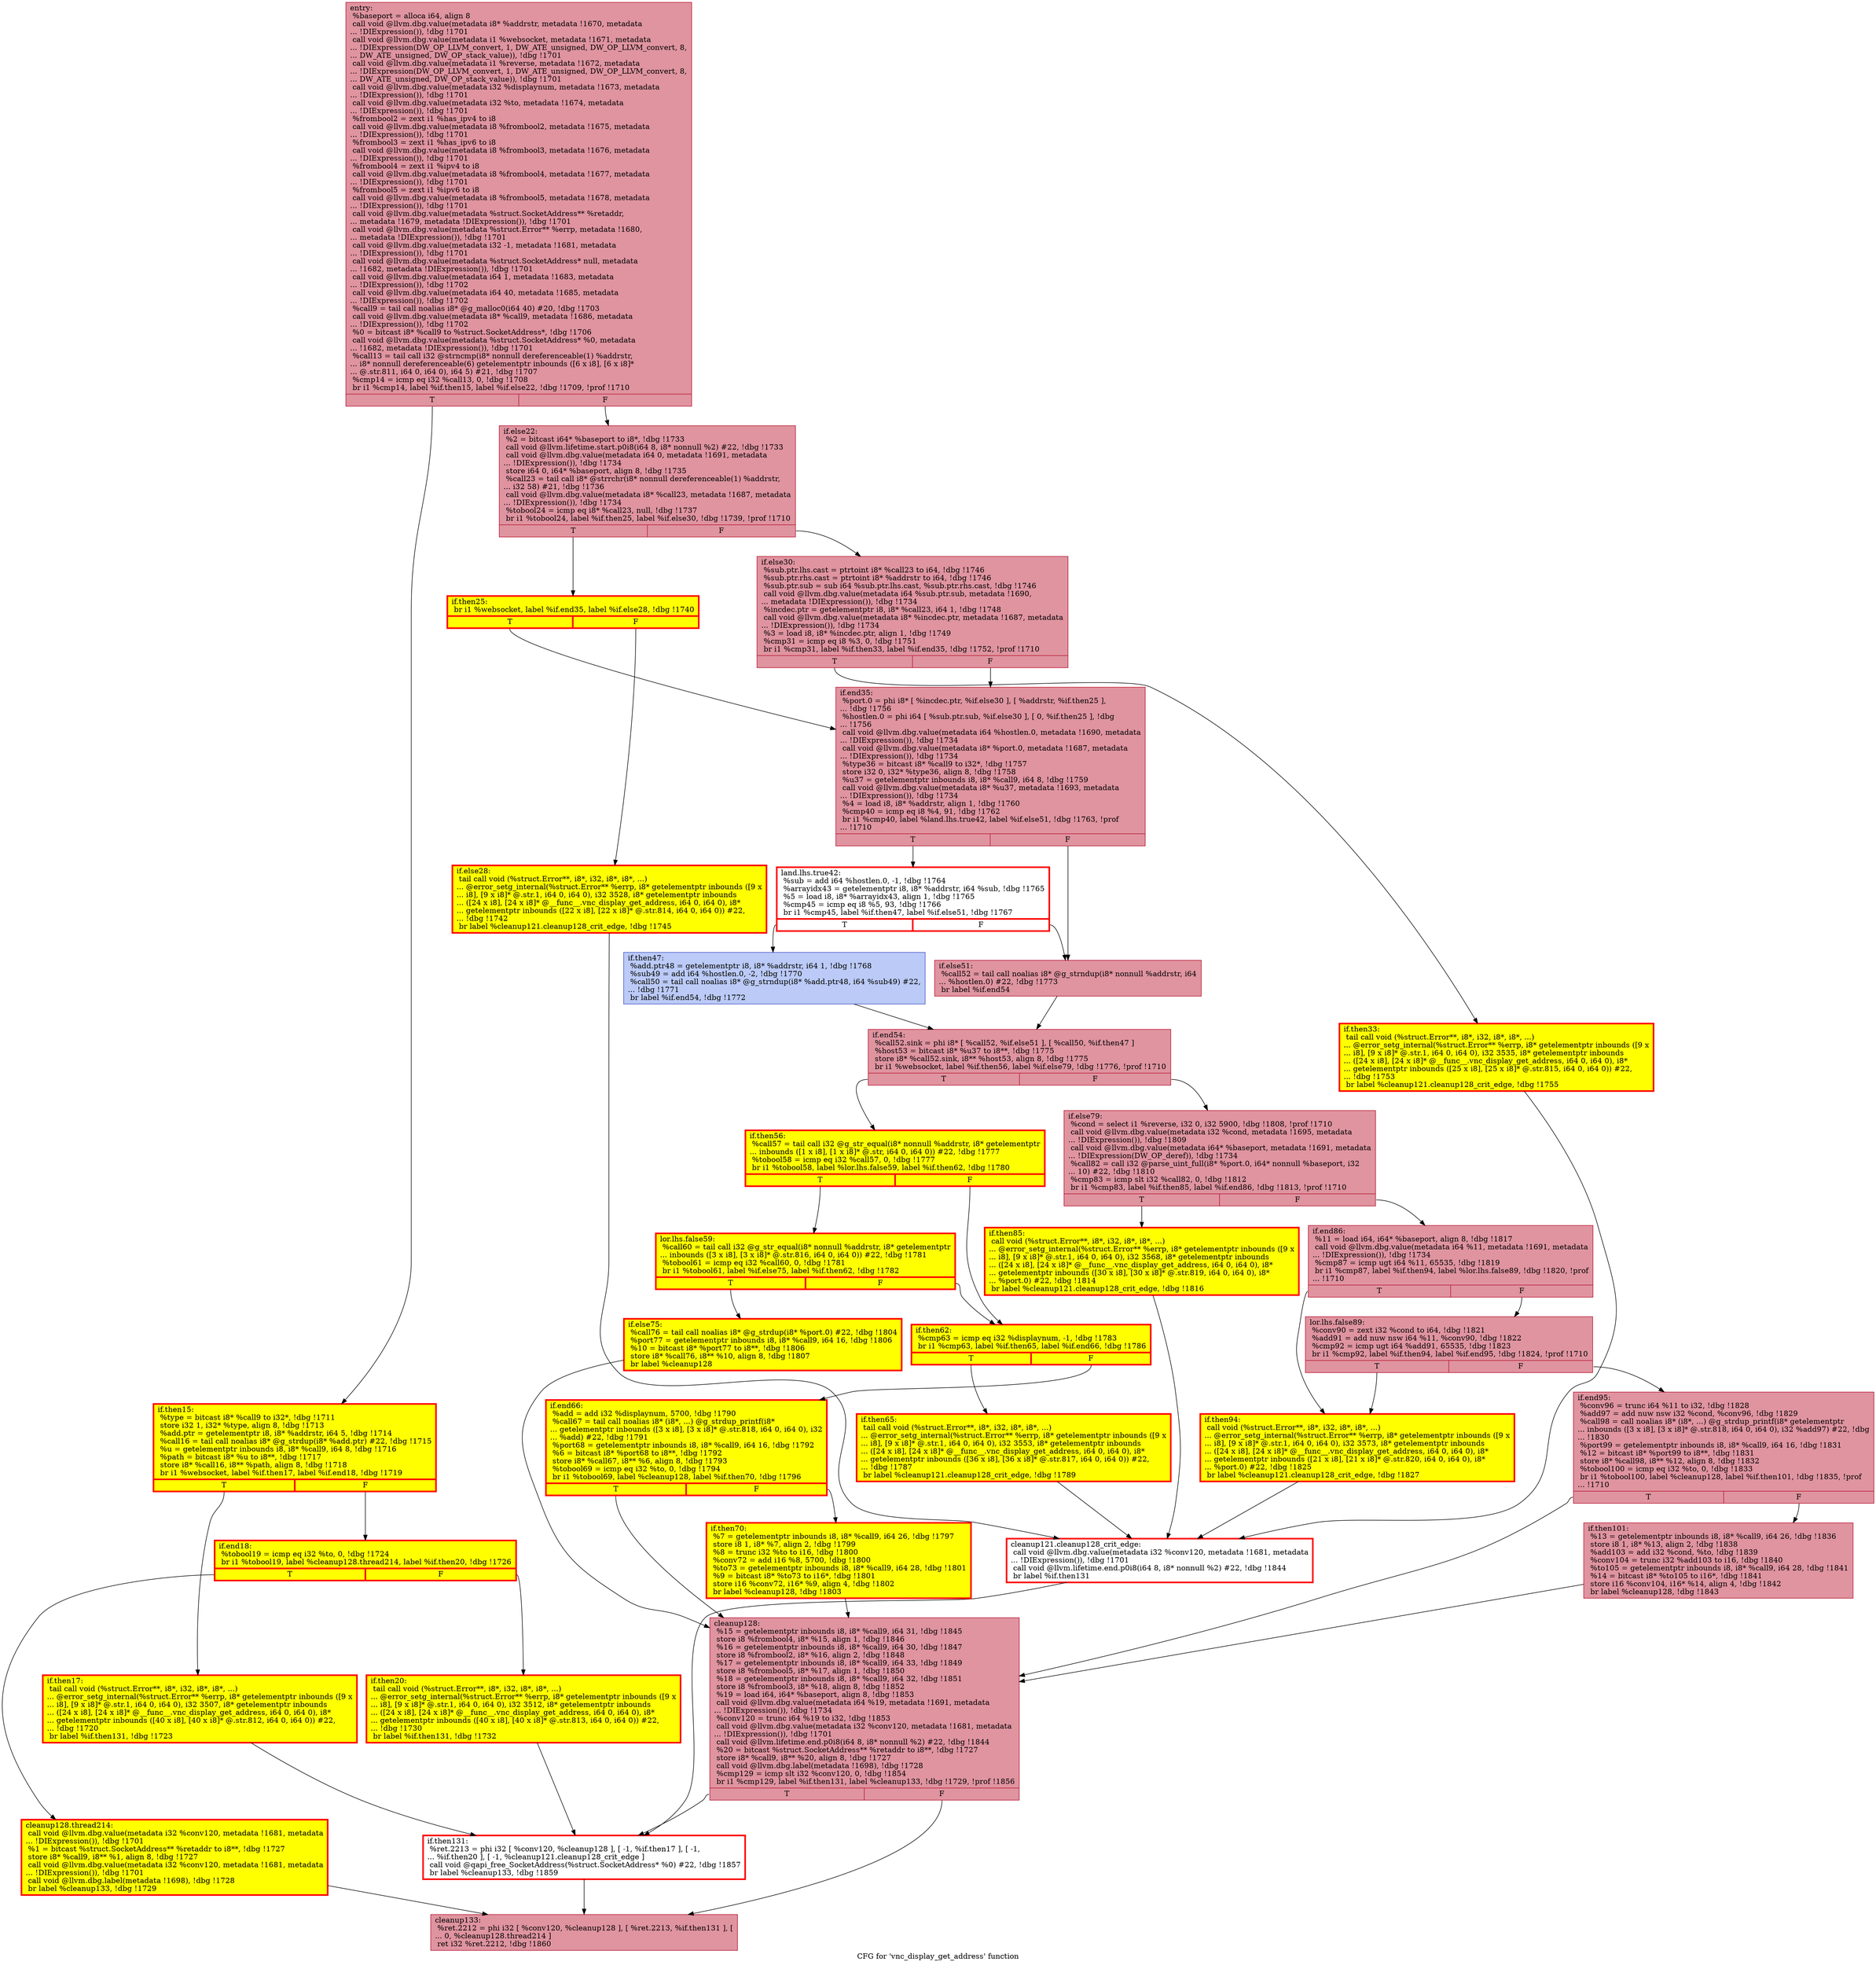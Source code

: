 digraph "CFG for 'vnc_display_get_address' function" {
	label="CFG for 'vnc_display_get_address' function";

	Node0x556a56cf8f30 [shape=record,color="#b70d28ff", style=filled, fillcolor="#b70d2870",label="{entry:\l  %baseport = alloca i64, align 8\l  call void @llvm.dbg.value(metadata i8* %addrstr, metadata !1670, metadata\l... !DIExpression()), !dbg !1701\l  call void @llvm.dbg.value(metadata i1 %websocket, metadata !1671, metadata\l... !DIExpression(DW_OP_LLVM_convert, 1, DW_ATE_unsigned, DW_OP_LLVM_convert, 8,\l... DW_ATE_unsigned, DW_OP_stack_value)), !dbg !1701\l  call void @llvm.dbg.value(metadata i1 %reverse, metadata !1672, metadata\l... !DIExpression(DW_OP_LLVM_convert, 1, DW_ATE_unsigned, DW_OP_LLVM_convert, 8,\l... DW_ATE_unsigned, DW_OP_stack_value)), !dbg !1701\l  call void @llvm.dbg.value(metadata i32 %displaynum, metadata !1673, metadata\l... !DIExpression()), !dbg !1701\l  call void @llvm.dbg.value(metadata i32 %to, metadata !1674, metadata\l... !DIExpression()), !dbg !1701\l  %frombool2 = zext i1 %has_ipv4 to i8\l  call void @llvm.dbg.value(metadata i8 %frombool2, metadata !1675, metadata\l... !DIExpression()), !dbg !1701\l  %frombool3 = zext i1 %has_ipv6 to i8\l  call void @llvm.dbg.value(metadata i8 %frombool3, metadata !1676, metadata\l... !DIExpression()), !dbg !1701\l  %frombool4 = zext i1 %ipv4 to i8\l  call void @llvm.dbg.value(metadata i8 %frombool4, metadata !1677, metadata\l... !DIExpression()), !dbg !1701\l  %frombool5 = zext i1 %ipv6 to i8\l  call void @llvm.dbg.value(metadata i8 %frombool5, metadata !1678, metadata\l... !DIExpression()), !dbg !1701\l  call void @llvm.dbg.value(metadata %struct.SocketAddress** %retaddr,\l... metadata !1679, metadata !DIExpression()), !dbg !1701\l  call void @llvm.dbg.value(metadata %struct.Error** %errp, metadata !1680,\l... metadata !DIExpression()), !dbg !1701\l  call void @llvm.dbg.value(metadata i32 -1, metadata !1681, metadata\l... !DIExpression()), !dbg !1701\l  call void @llvm.dbg.value(metadata %struct.SocketAddress* null, metadata\l... !1682, metadata !DIExpression()), !dbg !1701\l  call void @llvm.dbg.value(metadata i64 1, metadata !1683, metadata\l... !DIExpression()), !dbg !1702\l  call void @llvm.dbg.value(metadata i64 40, metadata !1685, metadata\l... !DIExpression()), !dbg !1702\l  %call9 = tail call noalias i8* @g_malloc0(i64 40) #20, !dbg !1703\l  call void @llvm.dbg.value(metadata i8* %call9, metadata !1686, metadata\l... !DIExpression()), !dbg !1702\l  %0 = bitcast i8* %call9 to %struct.SocketAddress*, !dbg !1706\l  call void @llvm.dbg.value(metadata %struct.SocketAddress* %0, metadata\l... !1682, metadata !DIExpression()), !dbg !1701\l  %call13 = tail call i32 @strncmp(i8* nonnull dereferenceable(1) %addrstr,\l... i8* nonnull dereferenceable(6) getelementptr inbounds ([6 x i8], [6 x i8]*\l... @.str.811, i64 0, i64 0), i64 5) #21, !dbg !1707\l  %cmp14 = icmp eq i32 %call13, 0, !dbg !1708\l  br i1 %cmp14, label %if.then15, label %if.else22, !dbg !1709, !prof !1710\l|{<s0>T|<s1>F}}"];
	Node0x556a56cf8f30:s0 -> Node0x556a56d257a0;
	Node0x556a56cf8f30:s1 -> Node0x556a56d25880;
	Node0x556a56d257a0 [shape=record,penwidth=3.0, style="filled", color="red", fillcolor="yellow",label="{if.then15:                                        \l  %type = bitcast i8* %call9 to i32*, !dbg !1711\l  store i32 1, i32* %type, align 8, !dbg !1713\l  %add.ptr = getelementptr i8, i8* %addrstr, i64 5, !dbg !1714\l  %call16 = tail call noalias i8* @g_strdup(i8* %add.ptr) #22, !dbg !1715\l  %u = getelementptr inbounds i8, i8* %call9, i64 8, !dbg !1716\l  %path = bitcast i8* %u to i8**, !dbg !1717\l  store i8* %call16, i8** %path, align 8, !dbg !1718\l  br i1 %websocket, label %if.then17, label %if.end18, !dbg !1719\l|{<s0>T|<s1>F}}"];
	Node0x556a56d257a0:s0 -> Node0x556a56d26e30;
	Node0x556a56d257a0:s1 -> Node0x556a56d26ea0;
	Node0x556a56d26e30 [shape=record,penwidth=3.0, style="filled", color="red", fillcolor="yellow",label="{if.then17:                                        \l  tail call void (%struct.Error**, i8*, i32, i8*, i8*, ...)\l... @error_setg_internal(%struct.Error** %errp, i8* getelementptr inbounds ([9 x\l... i8], [9 x i8]* @.str.1, i64 0, i64 0), i32 3507, i8* getelementptr inbounds\l... ([24 x i8], [24 x i8]* @__func__.vnc_display_get_address, i64 0, i64 0), i8*\l... getelementptr inbounds ([40 x i8], [40 x i8]* @.str.812, i64 0, i64 0)) #22,\l... !dbg !1720\l  br label %if.then131, !dbg !1723\l}"];
	Node0x556a56d26e30 -> Node0x556a56a3fdf0;
	Node0x556a56d26ea0 [shape=record,penwidth=3.0, style="filled", color="red", fillcolor="yellow",label="{if.end18:                                         \l  %tobool19 = icmp eq i32 %to, 0, !dbg !1724\l  br i1 %tobool19, label %cleanup128.thread214, label %if.then20, !dbg !1726\l|{<s0>T|<s1>F}}"];
	Node0x556a56d26ea0:s0 -> Node0x556a56d23e20;
	Node0x556a56d26ea0:s1 -> Node0x556a56d27e20;
	Node0x556a56d23e20 [shape=record,penwidth=3.0, style="filled", color="red", fillcolor="yellow",label="{cleanup128.thread214:                             \l  call void @llvm.dbg.value(metadata i32 %conv120, metadata !1681, metadata\l... !DIExpression()), !dbg !1701\l  %1 = bitcast %struct.SocketAddress** %retaddr to i8**, !dbg !1727\l  store i8* %call9, i8** %1, align 8, !dbg !1727\l  call void @llvm.dbg.value(metadata i32 %conv120, metadata !1681, metadata\l... !DIExpression()), !dbg !1701\l  call void @llvm.dbg.label(metadata !1698), !dbg !1728\l  br label %cleanup133, !dbg !1729\l}"];
	Node0x556a56d23e20 -> Node0x556a56a401c0;
	Node0x556a56d27e20 [shape=record,penwidth=3.0, style="filled", color="red", fillcolor="yellow",label="{if.then20:                                        \l  tail call void (%struct.Error**, i8*, i32, i8*, i8*, ...)\l... @error_setg_internal(%struct.Error** %errp, i8* getelementptr inbounds ([9 x\l... i8], [9 x i8]* @.str.1, i64 0, i64 0), i32 3512, i8* getelementptr inbounds\l... ([24 x i8], [24 x i8]* @__func__.vnc_display_get_address, i64 0, i64 0), i8*\l... getelementptr inbounds ([40 x i8], [40 x i8]* @.str.813, i64 0, i64 0)) #22,\l... !dbg !1730\l  br label %if.then131, !dbg !1732\l}"];
	Node0x556a56d27e20 -> Node0x556a56a3fdf0;
	Node0x556a56d25880 [shape=record,color="#b70d28ff", style=filled, fillcolor="#b70d2870",label="{if.else22:                                        \l  %2 = bitcast i64* %baseport to i8*, !dbg !1733\l  call void @llvm.lifetime.start.p0i8(i64 8, i8* nonnull %2) #22, !dbg !1733\l  call void @llvm.dbg.value(metadata i64 0, metadata !1691, metadata\l... !DIExpression()), !dbg !1734\l  store i64 0, i64* %baseport, align 8, !dbg !1735\l  %call23 = tail call i8* @strrchr(i8* nonnull dereferenceable(1) %addrstr,\l... i32 58) #21, !dbg !1736\l  call void @llvm.dbg.value(metadata i8* %call23, metadata !1687, metadata\l... !DIExpression()), !dbg !1734\l  %tobool24 = icmp eq i8* %call23, null, !dbg !1737\l  br i1 %tobool24, label %if.then25, label %if.else30, !dbg !1739, !prof !1710\l|{<s0>T|<s1>F}}"];
	Node0x556a56d25880:s0 -> Node0x556a56d2a260;
	Node0x556a56d25880:s1 -> Node0x556a56d2a300;
	Node0x556a56d2a260 [shape=record,penwidth=3.0, style="filled", color="red", fillcolor="yellow",label="{if.then25:                                        \l  br i1 %websocket, label %if.end35, label %if.else28, !dbg !1740\l|{<s0>T|<s1>F}}"];
	Node0x556a56d2a260:s0 -> Node0x556a56d2a2b0;
	Node0x556a56d2a260:s1 -> Node0x556a56d2a6f0;
	Node0x556a56d2a6f0 [shape=record,penwidth=3.0, style="filled", color="red", fillcolor="yellow",label="{if.else28:                                        \l  tail call void (%struct.Error**, i8*, i32, i8*, i8*, ...)\l... @error_setg_internal(%struct.Error** %errp, i8* getelementptr inbounds ([9 x\l... i8], [9 x i8]* @.str.1, i64 0, i64 0), i32 3528, i8* getelementptr inbounds\l... ([24 x i8], [24 x i8]* @__func__.vnc_display_get_address, i64 0, i64 0), i8*\l... getelementptr inbounds ([22 x i8], [22 x i8]* @.str.814, i64 0, i64 0)) #22,\l... !dbg !1742\l  br label %cleanup121.cleanup128_crit_edge, !dbg !1745\l}"];
	Node0x556a56d2a6f0 -> Node0x556a56a8d4e0;
	Node0x556a56d2a300 [shape=record,color="#b70d28ff", style=filled, fillcolor="#b70d2870",label="{if.else30:                                        \l  %sub.ptr.lhs.cast = ptrtoint i8* %call23 to i64, !dbg !1746\l  %sub.ptr.rhs.cast = ptrtoint i8* %addrstr to i64, !dbg !1746\l  %sub.ptr.sub = sub i64 %sub.ptr.lhs.cast, %sub.ptr.rhs.cast, !dbg !1746\l  call void @llvm.dbg.value(metadata i64 %sub.ptr.sub, metadata !1690,\l... metadata !DIExpression()), !dbg !1734\l  %incdec.ptr = getelementptr i8, i8* %call23, i64 1, !dbg !1748\l  call void @llvm.dbg.value(metadata i8* %incdec.ptr, metadata !1687, metadata\l... !DIExpression()), !dbg !1734\l  %3 = load i8, i8* %incdec.ptr, align 1, !dbg !1749\l  %cmp31 = icmp eq i8 %3, 0, !dbg !1751\l  br i1 %cmp31, label %if.then33, label %if.end35, !dbg !1752, !prof !1710\l|{<s0>T|<s1>F}}"];
	Node0x556a56d2a300:s0 -> Node0x556a56d2acb0;
	Node0x556a56d2a300:s1 -> Node0x556a56d2a2b0;
	Node0x556a56d2acb0 [shape=record,penwidth=3.0, style="filled", color="red", fillcolor="yellow",label="{if.then33:                                        \l  tail call void (%struct.Error**, i8*, i32, i8*, i8*, ...)\l... @error_setg_internal(%struct.Error** %errp, i8* getelementptr inbounds ([9 x\l... i8], [9 x i8]* @.str.1, i64 0, i64 0), i32 3535, i8* getelementptr inbounds\l... ([24 x i8], [24 x i8]* @__func__.vnc_display_get_address, i64 0, i64 0), i8*\l... getelementptr inbounds ([25 x i8], [25 x i8]* @.str.815, i64 0, i64 0)) #22,\l... !dbg !1753\l  br label %cleanup121.cleanup128_crit_edge, !dbg !1755\l}"];
	Node0x556a56d2acb0 -> Node0x556a56a8d4e0;
	Node0x556a56d2a2b0 [shape=record,color="#b70d28ff", style=filled, fillcolor="#b70d2870",label="{if.end35:                                         \l  %port.0 = phi i8* [ %incdec.ptr, %if.else30 ], [ %addrstr, %if.then25 ],\l... !dbg !1756\l  %hostlen.0 = phi i64 [ %sub.ptr.sub, %if.else30 ], [ 0, %if.then25 ], !dbg\l... !1756\l  call void @llvm.dbg.value(metadata i64 %hostlen.0, metadata !1690, metadata\l... !DIExpression()), !dbg !1734\l  call void @llvm.dbg.value(metadata i8* %port.0, metadata !1687, metadata\l... !DIExpression()), !dbg !1734\l  %type36 = bitcast i8* %call9 to i32*, !dbg !1757\l  store i32 0, i32* %type36, align 8, !dbg !1758\l  %u37 = getelementptr inbounds i8, i8* %call9, i64 8, !dbg !1759\l  call void @llvm.dbg.value(metadata i8* %u37, metadata !1693, metadata\l... !DIExpression()), !dbg !1734\l  %4 = load i8, i8* %addrstr, align 1, !dbg !1760\l  %cmp40 = icmp eq i8 %4, 91, !dbg !1762\l  br i1 %cmp40, label %land.lhs.true42, label %if.else51, !dbg !1763, !prof\l... !1710\l|{<s0>T|<s1>F}}"];
	Node0x556a56d2a2b0:s0 -> Node0x556a56d2c680;
	Node0x556a56d2a2b0:s1 -> Node0x556a56d2c610;
	Node0x556a56d2c680 [shape=record,penwidth=3.0, color="red",label="{land.lhs.true42:                                  \l  %sub = add i64 %hostlen.0, -1, !dbg !1764\l  %arrayidx43 = getelementptr i8, i8* %addrstr, i64 %sub, !dbg !1765\l  %5 = load i8, i8* %arrayidx43, align 1, !dbg !1765\l  %cmp45 = icmp eq i8 %5, 93, !dbg !1766\l  br i1 %cmp45, label %if.then47, label %if.else51, !dbg !1767\l|{<s0>T|<s1>F}}"];
	Node0x556a56d2c680:s0 -> Node0x556a56d2bad0;
	Node0x556a56d2c680:s1 -> Node0x556a56d2c610;
	Node0x556a56d2bad0 [shape=record,color="#3d50c3ff", style=filled, fillcolor="#6687ed70",label="{if.then47:                                        \l  %add.ptr48 = getelementptr i8, i8* %addrstr, i64 1, !dbg !1768\l  %sub49 = add i64 %hostlen.0, -2, !dbg !1770\l  %call50 = tail call noalias i8* @g_strndup(i8* %add.ptr48, i64 %sub49) #22,\l... !dbg !1771\l  br label %if.end54, !dbg !1772\l}"];
	Node0x556a56d2bad0 -> Node0x556a56d2c5a0;
	Node0x556a56d2c610 [shape=record,color="#b70d28ff", style=filled, fillcolor="#b70d2870",label="{if.else51:                                        \l  %call52 = tail call noalias i8* @g_strndup(i8* nonnull %addrstr, i64\l... %hostlen.0) #22, !dbg !1773\l  br label %if.end54\l}"];
	Node0x556a56d2c610 -> Node0x556a56d2c5a0;
	Node0x556a56d2c5a0 [shape=record,color="#b70d28ff", style=filled, fillcolor="#b70d2870",label="{if.end54:                                         \l  %call52.sink = phi i8* [ %call52, %if.else51 ], [ %call50, %if.then47 ]\l  %host53 = bitcast i8* %u37 to i8**, !dbg !1775\l  store i8* %call52.sink, i8** %host53, align 8, !dbg !1775\l  br i1 %websocket, label %if.then56, label %if.else79, !dbg !1776, !prof !1710\l|{<s0>T|<s1>F}}"];
	Node0x556a56d2c5a0:s0 -> Node0x556a56d2ebb0;
	Node0x556a56d2c5a0:s1 -> Node0x556a56d2ec70;
	Node0x556a56d2ebb0 [shape=record,penwidth=3.0, style="filled", color="red", fillcolor="yellow",label="{if.then56:                                        \l  %call57 = tail call i32 @g_str_equal(i8* nonnull %addrstr, i8* getelementptr\l... inbounds ([1 x i8], [1 x i8]* @.str, i64 0, i64 0)) #22, !dbg !1777\l  %tobool58 = icmp eq i32 %call57, 0, !dbg !1777\l  br i1 %tobool58, label %lor.lhs.false59, label %if.then62, !dbg !1780\l|{<s0>T|<s1>F}}"];
	Node0x556a56d2ebb0:s0 -> Node0x556a56d2f060;
	Node0x556a56d2ebb0:s1 -> Node0x556a56d2ef30;
	Node0x556a56d2f060 [shape=record,penwidth=3.0, style="filled", color="red", fillcolor="yellow",label="{lor.lhs.false59:                                  \l  %call60 = tail call i32 @g_str_equal(i8* nonnull %addrstr, i8* getelementptr\l... inbounds ([3 x i8], [3 x i8]* @.str.816, i64 0, i64 0)) #22, !dbg !1781\l  %tobool61 = icmp eq i32 %call60, 0, !dbg !1781\l  br i1 %tobool61, label %if.else75, label %if.then62, !dbg !1782\l|{<s0>T|<s1>F}}"];
	Node0x556a56d2f060:s0 -> Node0x556a56d2eff0;
	Node0x556a56d2f060:s1 -> Node0x556a56d2ef30;
	Node0x556a56d2ef30 [shape=record,penwidth=3.0, style="filled", color="red", fillcolor="yellow",label="{if.then62:                                        \l  %cmp63 = icmp eq i32 %displaynum, -1, !dbg !1783\l  br i1 %cmp63, label %if.then65, label %if.end66, !dbg !1786\l|{<s0>T|<s1>F}}"];
	Node0x556a56d2ef30:s0 -> Node0x556a56d2f9a0;
	Node0x556a56d2ef30:s1 -> Node0x556a56d2f9f0;
	Node0x556a56d2f9a0 [shape=record,penwidth=3.0, style="filled", color="red", fillcolor="yellow",label="{if.then65:                                        \l  tail call void (%struct.Error**, i8*, i32, i8*, i8*, ...)\l... @error_setg_internal(%struct.Error** %errp, i8* getelementptr inbounds ([9 x\l... i8], [9 x i8]* @.str.1, i64 0, i64 0), i32 3553, i8* getelementptr inbounds\l... ([24 x i8], [24 x i8]* @__func__.vnc_display_get_address, i64 0, i64 0), i8*\l... getelementptr inbounds ([36 x i8], [36 x i8]* @.str.817, i64 0, i64 0)) #22,\l... !dbg !1787\l  br label %cleanup121.cleanup128_crit_edge, !dbg !1789\l}"];
	Node0x556a56d2f9a0 -> Node0x556a56a8d4e0;
	Node0x556a56d2f9f0 [shape=record,penwidth=3.0, style="filled", color="red", fillcolor="yellow",label="{if.end66:                                         \l  %add = add i32 %displaynum, 5700, !dbg !1790\l  %call67 = tail call noalias i8* (i8*, ...) @g_strdup_printf(i8*\l... getelementptr inbounds ([3 x i8], [3 x i8]* @.str.818, i64 0, i64 0), i32\l... %add) #22, !dbg !1791\l  %port68 = getelementptr inbounds i8, i8* %call9, i64 16, !dbg !1792\l  %6 = bitcast i8* %port68 to i8**, !dbg !1792\l  store i8* %call67, i8** %6, align 8, !dbg !1793\l  %tobool69 = icmp eq i32 %to, 0, !dbg !1794\l  br i1 %tobool69, label %cleanup128, label %if.then70, !dbg !1796\l|{<s0>T|<s1>F}}"];
	Node0x556a56d2f9f0:s0 -> Node0x556a56d27460;
	Node0x556a56d2f9f0:s1 -> Node0x556a56d2fe10;
	Node0x556a56d2fe10 [shape=record,penwidth=3.0, style="filled", color="red", fillcolor="yellow",label="{if.then70:                                        \l  %7 = getelementptr inbounds i8, i8* %call9, i64 26, !dbg !1797\l  store i8 1, i8* %7, align 2, !dbg !1799\l  %8 = trunc i32 %to to i16, !dbg !1800\l  %conv72 = add i16 %8, 5700, !dbg !1800\l  %to73 = getelementptr inbounds i8, i8* %call9, i64 28, !dbg !1801\l  %9 = bitcast i8* %to73 to i16*, !dbg !1801\l  store i16 %conv72, i16* %9, align 4, !dbg !1802\l  br label %cleanup128, !dbg !1803\l}"];
	Node0x556a56d2fe10 -> Node0x556a56d27460;
	Node0x556a56d2eff0 [shape=record,penwidth=3.0, style="filled", color="red", fillcolor="yellow",label="{if.else75:                                        \l  %call76 = tail call noalias i8* @g_strdup(i8* %port.0) #22, !dbg !1804\l  %port77 = getelementptr inbounds i8, i8* %call9, i64 16, !dbg !1806\l  %10 = bitcast i8* %port77 to i8**, !dbg !1806\l  store i8* %call76, i8** %10, align 8, !dbg !1807\l  br label %cleanup128\l}"];
	Node0x556a56d2eff0 -> Node0x556a56d27460;
	Node0x556a56d2ec70 [shape=record,color="#b70d28ff", style=filled, fillcolor="#b70d2870",label="{if.else79:                                        \l  %cond = select i1 %reverse, i32 0, i32 5900, !dbg !1808, !prof !1710\l  call void @llvm.dbg.value(metadata i32 %cond, metadata !1695, metadata\l... !DIExpression()), !dbg !1809\l  call void @llvm.dbg.value(metadata i64* %baseport, metadata !1691, metadata\l... !DIExpression(DW_OP_deref)), !dbg !1734\l  %call82 = call i32 @parse_uint_full(i8* %port.0, i64* nonnull %baseport, i32\l... 10) #22, !dbg !1810\l  %cmp83 = icmp slt i32 %call82, 0, !dbg !1812\l  br i1 %cmp83, label %if.then85, label %if.end86, !dbg !1813, !prof !1710\l|{<s0>T|<s1>F}}"];
	Node0x556a56d2ec70:s0 -> Node0x556a56d324f0;
	Node0x556a56d2ec70:s1 -> Node0x556a56d32560;
	Node0x556a56d324f0 [shape=record,penwidth=3.0, style="filled", color="red", fillcolor="yellow",label="{if.then85:                                        \l  call void (%struct.Error**, i8*, i32, i8*, i8*, ...)\l... @error_setg_internal(%struct.Error** %errp, i8* getelementptr inbounds ([9 x\l... i8], [9 x i8]* @.str.1, i64 0, i64 0), i32 3568, i8* getelementptr inbounds\l... ([24 x i8], [24 x i8]* @__func__.vnc_display_get_address, i64 0, i64 0), i8*\l... getelementptr inbounds ([30 x i8], [30 x i8]* @.str.819, i64 0, i64 0), i8*\l... %port.0) #22, !dbg !1814\l  br label %cleanup121.cleanup128_crit_edge, !dbg !1816\l}"];
	Node0x556a56d324f0 -> Node0x556a56a8d4e0;
	Node0x556a56d32560 [shape=record,color="#b70d28ff", style=filled, fillcolor="#b70d2870",label="{if.end86:                                         \l  %11 = load i64, i64* %baseport, align 8, !dbg !1817\l  call void @llvm.dbg.value(metadata i64 %11, metadata !1691, metadata\l... !DIExpression()), !dbg !1734\l  %cmp87 = icmp ugt i64 %11, 65535, !dbg !1819\l  br i1 %cmp87, label %if.then94, label %lor.lhs.false89, !dbg !1820, !prof\l... !1710\l|{<s0>T|<s1>F}}"];
	Node0x556a56d32560:s0 -> Node0x556a56d32c80;
	Node0x556a56d32560:s1 -> Node0x556a56d345c0;
	Node0x556a56d345c0 [shape=record,color="#b70d28ff", style=filled, fillcolor="#b70d2870",label="{lor.lhs.false89:                                  \l  %conv90 = zext i32 %cond to i64, !dbg !1821\l  %add91 = add nuw nsw i64 %11, %conv90, !dbg !1822\l  %cmp92 = icmp ugt i64 %add91, 65535, !dbg !1823\l  br i1 %cmp92, label %if.then94, label %if.end95, !dbg !1824, !prof !1710\l|{<s0>T|<s1>F}}"];
	Node0x556a56d345c0:s0 -> Node0x556a56d32c80;
	Node0x556a56d345c0:s1 -> Node0x556a56d34570;
	Node0x556a56d32c80 [shape=record,penwidth=3.0, style="filled", color="red", fillcolor="yellow",label="{if.then94:                                        \l  call void (%struct.Error**, i8*, i32, i8*, i8*, ...)\l... @error_setg_internal(%struct.Error** %errp, i8* getelementptr inbounds ([9 x\l... i8], [9 x i8]* @.str.1, i64 0, i64 0), i32 3573, i8* getelementptr inbounds\l... ([24 x i8], [24 x i8]* @__func__.vnc_display_get_address, i64 0, i64 0), i8*\l... getelementptr inbounds ([21 x i8], [21 x i8]* @.str.820, i64 0, i64 0), i8*\l... %port.0) #22, !dbg !1825\l  br label %cleanup121.cleanup128_crit_edge, !dbg !1827\l}"];
	Node0x556a56d32c80 -> Node0x556a56a8d4e0;
	Node0x556a56d34570 [shape=record,color="#b70d28ff", style=filled, fillcolor="#b70d2870",label="{if.end95:                                         \l  %conv96 = trunc i64 %11 to i32, !dbg !1828\l  %add97 = add nuw nsw i32 %cond, %conv96, !dbg !1829\l  %call98 = call noalias i8* (i8*, ...) @g_strdup_printf(i8* getelementptr\l... inbounds ([3 x i8], [3 x i8]* @.str.818, i64 0, i64 0), i32 %add97) #22, !dbg\l... !1830\l  %port99 = getelementptr inbounds i8, i8* %call9, i64 16, !dbg !1831\l  %12 = bitcast i8* %port99 to i8**, !dbg !1831\l  store i8* %call98, i8** %12, align 8, !dbg !1832\l  %tobool100 = icmp eq i32 %to, 0, !dbg !1833\l  br i1 %tobool100, label %cleanup128, label %if.then101, !dbg !1835, !prof\l... !1710\l|{<s0>T|<s1>F}}"];
	Node0x556a56d34570:s0 -> Node0x556a56d27460;
	Node0x556a56d34570:s1 -> Node0x556a56d34e30;
	Node0x556a56d34e30 [shape=record,color="#b70d28ff", style=filled, fillcolor="#b70d2870",label="{if.then101:                                       \l  %13 = getelementptr inbounds i8, i8* %call9, i64 26, !dbg !1836\l  store i8 1, i8* %13, align 2, !dbg !1838\l  %add103 = add i32 %cond, %to, !dbg !1839\l  %conv104 = trunc i32 %add103 to i16, !dbg !1840\l  %to105 = getelementptr inbounds i8, i8* %call9, i64 28, !dbg !1841\l  %14 = bitcast i8* %to105 to i16*, !dbg !1841\l  store i16 %conv104, i16* %14, align 4, !dbg !1842\l  br label %cleanup128, !dbg !1843\l}"];
	Node0x556a56d34e30 -> Node0x556a56d27460;
	Node0x556a56a8d4e0 [shape=record,penwidth=3.0, color="red",label="{cleanup121.cleanup128_crit_edge:                  \l  call void @llvm.dbg.value(metadata i32 %conv120, metadata !1681, metadata\l... !DIExpression()), !dbg !1701\l  call void @llvm.lifetime.end.p0i8(i64 8, i8* nonnull %2) #22, !dbg !1844\l  br label %if.then131\l}"];
	Node0x556a56a8d4e0 -> Node0x556a56a3fdf0;
	Node0x556a56d27460 [shape=record,color="#b70d28ff", style=filled, fillcolor="#b70d2870",label="{cleanup128:                                       \l  %15 = getelementptr inbounds i8, i8* %call9, i64 31, !dbg !1845\l  store i8 %frombool4, i8* %15, align 1, !dbg !1846\l  %16 = getelementptr inbounds i8, i8* %call9, i64 30, !dbg !1847\l  store i8 %frombool2, i8* %16, align 2, !dbg !1848\l  %17 = getelementptr inbounds i8, i8* %call9, i64 33, !dbg !1849\l  store i8 %frombool5, i8* %17, align 1, !dbg !1850\l  %18 = getelementptr inbounds i8, i8* %call9, i64 32, !dbg !1851\l  store i8 %frombool3, i8* %18, align 8, !dbg !1852\l  %19 = load i64, i64* %baseport, align 8, !dbg !1853\l  call void @llvm.dbg.value(metadata i64 %19, metadata !1691, metadata\l... !DIExpression()), !dbg !1734\l  %conv120 = trunc i64 %19 to i32, !dbg !1853\l  call void @llvm.dbg.value(metadata i32 %conv120, metadata !1681, metadata\l... !DIExpression()), !dbg !1701\l  call void @llvm.lifetime.end.p0i8(i64 8, i8* nonnull %2) #22, !dbg !1844\l  %20 = bitcast %struct.SocketAddress** %retaddr to i8**, !dbg !1727\l  store i8* %call9, i8** %20, align 8, !dbg !1727\l  call void @llvm.dbg.label(metadata !1698), !dbg !1728\l  %cmp129 = icmp slt i32 %conv120, 0, !dbg !1854\l  br i1 %cmp129, label %if.then131, label %cleanup133, !dbg !1729, !prof !1856\l|{<s0>T|<s1>F}}"];
	Node0x556a56d27460:s0 -> Node0x556a56a3fdf0;
	Node0x556a56d27460:s1 -> Node0x556a56a401c0;
	Node0x556a56a3fdf0 [shape=record,penwidth=3.0, color="red",label="{if.then131:                                       \l  %ret.2213 = phi i32 [ %conv120, %cleanup128 ], [ -1, %if.then17 ], [ -1,\l... %if.then20 ], [ -1, %cleanup121.cleanup128_crit_edge ]\l  call void @qapi_free_SocketAddress(%struct.SocketAddress* %0) #22, !dbg !1857\l  br label %cleanup133, !dbg !1859\l}"];
	Node0x556a56a3fdf0 -> Node0x556a56a401c0;
	Node0x556a56a401c0 [shape=record,color="#b70d28ff", style=filled, fillcolor="#b70d2870",label="{cleanup133:                                       \l  %ret.2212 = phi i32 [ %conv120, %cleanup128 ], [ %ret.2213, %if.then131 ], [\l... 0, %cleanup128.thread214 ]\l  ret i32 %ret.2212, !dbg !1860\l}"];
}
